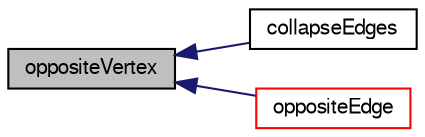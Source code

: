 digraph "oppositeVertex"
{
  bgcolor="transparent";
  edge [fontname="FreeSans",fontsize="10",labelfontname="FreeSans",labelfontsize="10"];
  node [fontname="FreeSans",fontsize="10",shape=record];
  rankdir="LR";
  Node554 [label="oppositeVertex",height=0.2,width=0.4,color="black", fillcolor="grey75", style="filled", fontcolor="black"];
  Node554 -> Node555 [dir="back",color="midnightblue",fontsize="10",style="solid",fontname="FreeSans"];
  Node555 [label="collapseEdges",height=0.2,width=0.4,color="black",URL="$a25538.html#a5d5f37658655f0d947ff457a0d8f061c",tooltip="Create new triSurface by collapsing edges to specified. "];
  Node554 -> Node556 [dir="back",color="midnightblue",fontsize="10",style="solid",fontname="FreeSans"];
  Node556 [label="oppositeEdge",height=0.2,width=0.4,color="red",URL="$a25538.html#a77110343a3072b75b1764650943d31f9",tooltip="Get edge opposite vertex (local numbering) "];
}
